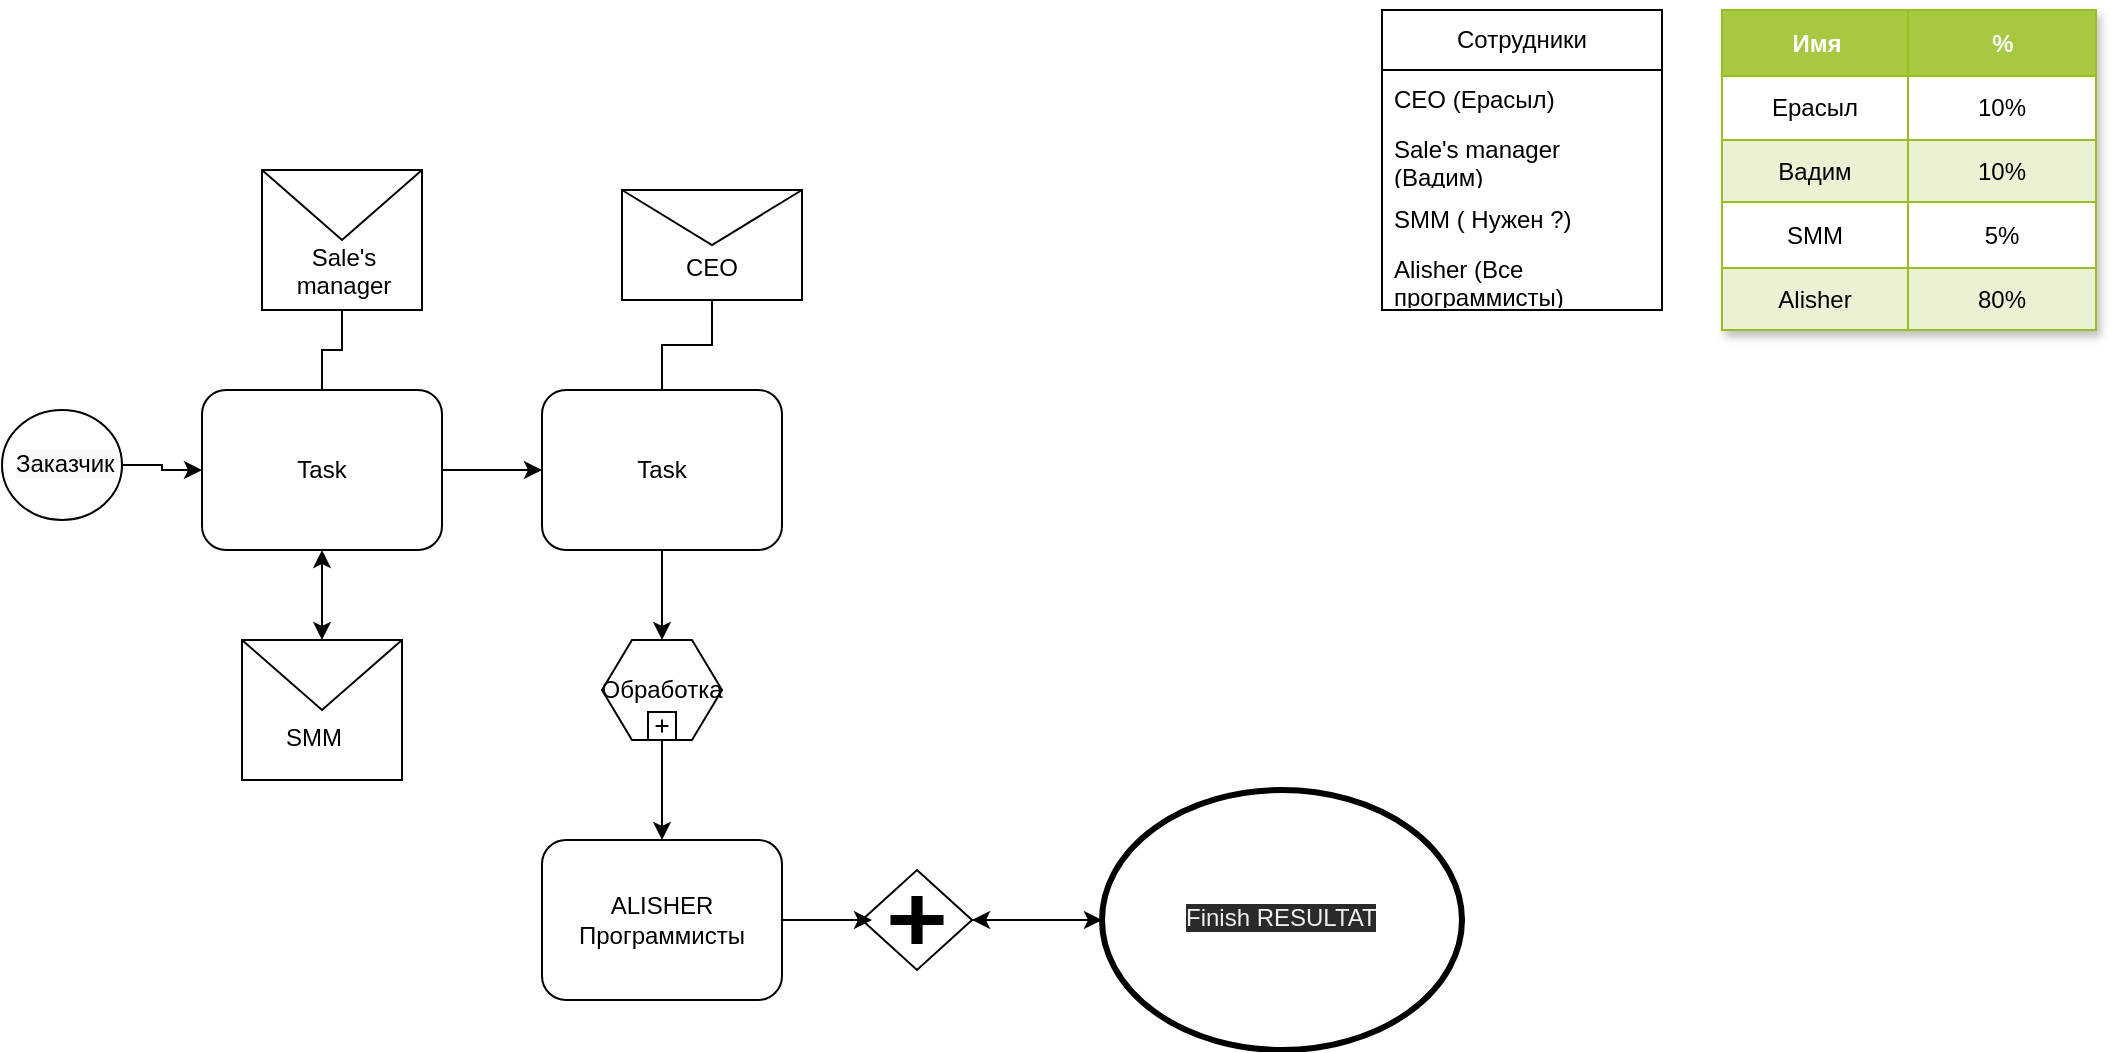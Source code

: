 <mxfile version="20.5.3" type="github">
  <diagram name="Page-1" id="2a216829-ef6e-dabb-86c1-c78162f3ba2b">
    <mxGraphModel dx="729" dy="382" grid="1" gridSize="10" guides="1" tooltips="1" connect="1" arrows="1" fold="1" page="1" pageScale="1" pageWidth="850" pageHeight="1100" background="none" math="0" shadow="0">
      <root>
        <mxCell id="0" />
        <mxCell id="1" parent="0" />
        <mxCell id="7a84cebc1def654-1" value="" style="shape=mxgraph.bpmn.shape;html=1;verticalLabelPosition=bottom;labelBackgroundColor=#ffffff;verticalAlign=top;perimeter=ellipsePerimeter;outline=standard;symbol=general;" parent="1" vertex="1">
          <mxGeometry x="260" y="260" width="60" height="55" as="geometry" />
        </mxCell>
        <mxCell id="7a84cebc1def654-2" value="Task" style="shape=ext;rounded=1;html=1;whiteSpace=wrap;" parent="1" vertex="1">
          <mxGeometry x="360" y="250" width="120" height="80" as="geometry" />
        </mxCell>
        <mxCell id="7a84cebc1def654-3" value="Task" style="shape=ext;rounded=1;html=1;whiteSpace=wrap;" parent="1" vertex="1">
          <mxGeometry x="530" y="250" width="120" height="80" as="geometry" />
        </mxCell>
        <mxCell id="7a84cebc1def654-4" value="" style="shape=message;whiteSpace=wrap;html=1;" parent="1" vertex="1">
          <mxGeometry x="390" y="140" width="80" height="70" as="geometry" />
        </mxCell>
        <mxCell id="7a84cebc1def654-5" value="" style="shape=message;whiteSpace=wrap;html=1;" parent="1" vertex="1">
          <mxGeometry x="570" y="150" width="90" height="55" as="geometry" />
        </mxCell>
        <mxCell id="7a84cebc1def654-6" value="Обработка" style="shape=hexagon;whiteSpace=wrap;html=1;perimeter=hexagonPerimeter;" parent="1" vertex="1">
          <mxGeometry x="560" y="375" width="60" height="50" as="geometry" />
        </mxCell>
        <mxCell id="7a84cebc1def654-7" value="" style="html=1;shape=plus;" parent="7a84cebc1def654-6" vertex="1">
          <mxGeometry x="0.5" y="1" width="14" height="14" relative="1" as="geometry">
            <mxPoint x="-7" y="-14" as="offset" />
          </mxGeometry>
        </mxCell>
        <mxCell id="7a84cebc1def654-8" value="ALISHER Программисты" style="shape=ext;rounded=1;html=1;whiteSpace=wrap;" parent="1" vertex="1">
          <mxGeometry x="530" y="475" width="120" height="80" as="geometry" />
        </mxCell>
        <mxCell id="7a84cebc1def654-24" value="" style="shape=mxgraph.bpmn.shape;html=1;verticalLabelPosition=bottom;labelBackgroundColor=#ffffff;verticalAlign=top;perimeter=rhombusPerimeter;background=gateway;outline=none;symbol=parallelGw;" parent="1" vertex="1">
          <mxGeometry x="690" y="490" width="55" height="50" as="geometry" />
        </mxCell>
        <mxCell id="7a84cebc1def654-36" style="edgeStyle=orthogonalEdgeStyle;rounded=0;html=1;jettySize=auto;orthogonalLoop=1;" parent="1" source="7a84cebc1def654-1" target="7a84cebc1def654-2" edge="1">
          <mxGeometry relative="1" as="geometry" />
        </mxCell>
        <mxCell id="7a84cebc1def654-37" style="edgeStyle=orthogonalEdgeStyle;rounded=0;html=1;jettySize=auto;orthogonalLoop=1;endArrow=none;endFill=0;" parent="1" source="7a84cebc1def654-4" target="7a84cebc1def654-2" edge="1">
          <mxGeometry relative="1" as="geometry" />
        </mxCell>
        <mxCell id="7a84cebc1def654-38" style="edgeStyle=orthogonalEdgeStyle;rounded=0;html=1;jettySize=auto;orthogonalLoop=1;endArrow=none;endFill=0;" parent="1" source="7a84cebc1def654-5" target="7a84cebc1def654-3" edge="1">
          <mxGeometry relative="1" as="geometry" />
        </mxCell>
        <mxCell id="7a84cebc1def654-39" style="edgeStyle=orthogonalEdgeStyle;rounded=0;html=1;jettySize=auto;orthogonalLoop=1;" parent="1" source="7a84cebc1def654-2" target="7a84cebc1def654-3" edge="1">
          <mxGeometry relative="1" as="geometry" />
        </mxCell>
        <mxCell id="7a84cebc1def654-43" style="edgeStyle=orthogonalEdgeStyle;rounded=0;html=1;jettySize=auto;orthogonalLoop=1;startArrow=none;" parent="1" source="7a84cebc1def654-26" target="7a84cebc1def654-24" edge="1">
          <mxGeometry relative="1" as="geometry">
            <mxPoint x="1290.0" y="475" as="targetPoint" />
            <Array as="points" />
            <mxPoint x="1090.0" y="290.0" as="sourcePoint" />
          </mxGeometry>
        </mxCell>
        <mxCell id="7a84cebc1def654-46" style="edgeStyle=orthogonalEdgeStyle;rounded=0;html=1;jettySize=auto;orthogonalLoop=1;" parent="1" source="7a84cebc1def654-24" target="7a84cebc1def654-26" edge="1">
          <mxGeometry relative="1" as="geometry" />
        </mxCell>
        <mxCell id="7a84cebc1def654-47" style="edgeStyle=orthogonalEdgeStyle;rounded=0;html=1;jettySize=auto;orthogonalLoop=1;" parent="1" source="7a84cebc1def654-3" target="7a84cebc1def654-6" edge="1">
          <mxGeometry relative="1" as="geometry" />
        </mxCell>
        <mxCell id="7a84cebc1def654-48" style="edgeStyle=orthogonalEdgeStyle;rounded=0;html=1;jettySize=auto;orthogonalLoop=1;" parent="1" source="7a84cebc1def654-6" target="7a84cebc1def654-8" edge="1">
          <mxGeometry relative="1" as="geometry" />
        </mxCell>
        <mxCell id="7a84cebc1def654-49" style="edgeStyle=orthogonalEdgeStyle;rounded=0;html=1;jettySize=auto;orthogonalLoop=1;" parent="1" source="7a84cebc1def654-8" edge="1">
          <mxGeometry relative="1" as="geometry">
            <mxPoint x="695" y="515" as="targetPoint" />
          </mxGeometry>
        </mxCell>
        <mxCell id="aZ-uhYzSzZujV6YhKrjD-2" value="&lt;span style=&quot;color: rgb(0, 0, 0); font-family: Helvetica; font-size: 12px; font-style: normal; font-variant-ligatures: normal; font-variant-caps: normal; font-weight: 400; letter-spacing: normal; orphans: 2; text-align: center; text-indent: 0px; text-transform: none; widows: 2; word-spacing: 0px; -webkit-text-stroke-width: 0px; background-color: rgb(248, 249, 250); text-decoration-thickness: initial; text-decoration-style: initial; text-decoration-color: initial; float: none; display: inline !important;&quot;&gt;Заказчик&lt;/span&gt;" style="text;whiteSpace=wrap;html=1;" vertex="1" parent="1">
          <mxGeometry x="265" y="272.5" width="50" height="35" as="geometry" />
        </mxCell>
        <mxCell id="aZ-uhYzSzZujV6YhKrjD-3" value="&lt;div style=&quot;text-align: center;&quot;&gt;Sale&#39;s manager&lt;/div&gt;" style="text;whiteSpace=wrap;html=1;" vertex="1" parent="1">
          <mxGeometry x="400" y="170" width="60" height="40" as="geometry" />
        </mxCell>
        <mxCell id="aZ-uhYzSzZujV6YhKrjD-5" value="&lt;div style=&quot;text-align: center;&quot;&gt;&lt;span style=&quot;background-color: initial;&quot;&gt;CEO&lt;/span&gt;&lt;/div&gt;" style="text;whiteSpace=wrap;html=1;" vertex="1" parent="1">
          <mxGeometry x="600" y="175" width="60" height="40" as="geometry" />
        </mxCell>
        <mxCell id="aZ-uhYzSzZujV6YhKrjD-6" value="" style="shape=message;whiteSpace=wrap;html=1;" vertex="1" parent="1">
          <mxGeometry x="380" y="375" width="80" height="70" as="geometry" />
        </mxCell>
        <mxCell id="aZ-uhYzSzZujV6YhKrjD-7" value="&lt;div style=&quot;text-align: center;&quot;&gt;SMM&lt;/div&gt;" style="text;whiteSpace=wrap;html=1;" vertex="1" parent="1">
          <mxGeometry x="400" y="410" width="60" height="40" as="geometry" />
        </mxCell>
        <mxCell id="aZ-uhYzSzZujV6YhKrjD-8" value="" style="endArrow=classic;startArrow=classic;html=1;rounded=0;exitX=0.5;exitY=0;exitDx=0;exitDy=0;" edge="1" parent="1" source="aZ-uhYzSzZujV6YhKrjD-6" target="7a84cebc1def654-2">
          <mxGeometry width="50" height="50" relative="1" as="geometry">
            <mxPoint x="630" y="370" as="sourcePoint" />
            <mxPoint x="680" y="320" as="targetPoint" />
          </mxGeometry>
        </mxCell>
        <mxCell id="7a84cebc1def654-26" value="" style="shape=mxgraph.bpmn.shape;html=1;verticalLabelPosition=bottom;labelBackgroundColor=#ffffff;verticalAlign=top;perimeter=ellipsePerimeter;outline=end;symbol=general;" parent="1" vertex="1">
          <mxGeometry x="810" y="450" width="180" height="130" as="geometry" />
        </mxCell>
        <mxCell id="aZ-uhYzSzZujV6YhKrjD-11" value="&lt;span style=&quot;color: rgb(240, 240, 240); font-family: Helvetica; font-size: 12px; font-style: normal; font-variant-ligatures: normal; font-variant-caps: normal; font-weight: 400; letter-spacing: normal; orphans: 2; text-align: center; text-indent: 0px; text-transform: none; widows: 2; word-spacing: 0px; -webkit-text-stroke-width: 0px; background-color: rgb(42, 42, 42); text-decoration-thickness: initial; text-decoration-style: initial; text-decoration-color: initial; float: none; display: inline !important;&quot;&gt;Finish RESULTAT&lt;/span&gt;" style="text;whiteSpace=wrap;html=1;" vertex="1" parent="1">
          <mxGeometry x="850" y="500" width="110" height="20" as="geometry" />
        </mxCell>
        <mxCell id="aZ-uhYzSzZujV6YhKrjD-13" value="Сотрудники" style="swimlane;fontStyle=0;childLayout=stackLayout;horizontal=1;startSize=30;horizontalStack=0;resizeParent=1;resizeParentMax=0;resizeLast=0;collapsible=1;marginBottom=0;whiteSpace=wrap;html=1;" vertex="1" parent="1">
          <mxGeometry x="950" y="60" width="140" height="150" as="geometry" />
        </mxCell>
        <mxCell id="aZ-uhYzSzZujV6YhKrjD-14" value="CEO (Ерасыл)" style="text;strokeColor=none;fillColor=none;align=left;verticalAlign=middle;spacingLeft=4;spacingRight=4;overflow=hidden;points=[[0,0.5],[1,0.5]];portConstraint=eastwest;rotatable=0;whiteSpace=wrap;html=1;" vertex="1" parent="aZ-uhYzSzZujV6YhKrjD-13">
          <mxGeometry y="30" width="140" height="30" as="geometry" />
        </mxCell>
        <mxCell id="aZ-uhYzSzZujV6YhKrjD-15" value="Sale&#39;s manager (Вадим)" style="text;strokeColor=none;fillColor=none;align=left;verticalAlign=middle;spacingLeft=4;spacingRight=4;overflow=hidden;points=[[0,0.5],[1,0.5]];portConstraint=eastwest;rotatable=0;whiteSpace=wrap;html=1;" vertex="1" parent="aZ-uhYzSzZujV6YhKrjD-13">
          <mxGeometry y="60" width="140" height="30" as="geometry" />
        </mxCell>
        <mxCell id="aZ-uhYzSzZujV6YhKrjD-16" value="SMM ( Нужен ?)" style="text;strokeColor=none;fillColor=none;align=left;verticalAlign=middle;spacingLeft=4;spacingRight=4;overflow=hidden;points=[[0,0.5],[1,0.5]];portConstraint=eastwest;rotatable=0;whiteSpace=wrap;html=1;" vertex="1" parent="aZ-uhYzSzZujV6YhKrjD-13">
          <mxGeometry y="90" width="140" height="30" as="geometry" />
        </mxCell>
        <mxCell id="aZ-uhYzSzZujV6YhKrjD-19" value="Alisher (Все программисты)" style="text;strokeColor=none;fillColor=none;align=left;verticalAlign=middle;spacingLeft=4;spacingRight=4;overflow=hidden;points=[[0,0.5],[1,0.5]];portConstraint=eastwest;rotatable=0;whiteSpace=wrap;html=1;" vertex="1" parent="aZ-uhYzSzZujV6YhKrjD-13">
          <mxGeometry y="120" width="140" height="30" as="geometry" />
        </mxCell>
        <mxCell id="aZ-uhYzSzZujV6YhKrjD-20" value="Assets" style="childLayout=tableLayout;recursiveResize=0;strokeColor=#98bf21;fillColor=#A7C942;shadow=1;" vertex="1" parent="1">
          <mxGeometry x="1120" y="60" width="187" height="160" as="geometry" />
        </mxCell>
        <mxCell id="aZ-uhYzSzZujV6YhKrjD-21" style="shape=tableRow;horizontal=0;startSize=0;swimlaneHead=0;swimlaneBody=0;top=0;left=0;bottom=0;right=0;dropTarget=0;collapsible=0;recursiveResize=0;expand=0;fontStyle=0;strokeColor=inherit;fillColor=#ffffff;" vertex="1" parent="aZ-uhYzSzZujV6YhKrjD-20">
          <mxGeometry width="187" height="33" as="geometry" />
        </mxCell>
        <mxCell id="aZ-uhYzSzZujV6YhKrjD-22" value="Имя" style="connectable=0;recursiveResize=0;strokeColor=inherit;fillColor=#A7C942;align=center;fontStyle=1;fontColor=#FFFFFF;html=1;" vertex="1" parent="aZ-uhYzSzZujV6YhKrjD-21">
          <mxGeometry width="93" height="33" as="geometry">
            <mxRectangle width="93" height="33" as="alternateBounds" />
          </mxGeometry>
        </mxCell>
        <mxCell id="aZ-uhYzSzZujV6YhKrjD-23" value="%" style="connectable=0;recursiveResize=0;strokeColor=inherit;fillColor=#A7C942;align=center;fontStyle=1;fontColor=#FFFFFF;html=1;" vertex="1" parent="aZ-uhYzSzZujV6YhKrjD-21">
          <mxGeometry x="93" width="94" height="33" as="geometry">
            <mxRectangle width="94" height="33" as="alternateBounds" />
          </mxGeometry>
        </mxCell>
        <mxCell id="aZ-uhYzSzZujV6YhKrjD-25" value="" style="shape=tableRow;horizontal=0;startSize=0;swimlaneHead=0;swimlaneBody=0;top=0;left=0;bottom=0;right=0;dropTarget=0;collapsible=0;recursiveResize=0;expand=0;fontStyle=0;strokeColor=inherit;fillColor=#ffffff;" vertex="1" parent="aZ-uhYzSzZujV6YhKrjD-20">
          <mxGeometry y="33" width="187" height="32" as="geometry" />
        </mxCell>
        <mxCell id="aZ-uhYzSzZujV6YhKrjD-26" value="Ерасыл" style="connectable=0;recursiveResize=0;strokeColor=inherit;fillColor=inherit;align=center;whiteSpace=wrap;html=1;" vertex="1" parent="aZ-uhYzSzZujV6YhKrjD-25">
          <mxGeometry width="93" height="32" as="geometry">
            <mxRectangle width="93" height="32" as="alternateBounds" />
          </mxGeometry>
        </mxCell>
        <mxCell id="aZ-uhYzSzZujV6YhKrjD-27" value="10%" style="connectable=0;recursiveResize=0;strokeColor=inherit;fillColor=inherit;align=center;whiteSpace=wrap;html=1;" vertex="1" parent="aZ-uhYzSzZujV6YhKrjD-25">
          <mxGeometry x="93" width="94" height="32" as="geometry">
            <mxRectangle width="94" height="32" as="alternateBounds" />
          </mxGeometry>
        </mxCell>
        <mxCell id="aZ-uhYzSzZujV6YhKrjD-29" value="" style="shape=tableRow;horizontal=0;startSize=0;swimlaneHead=0;swimlaneBody=0;top=0;left=0;bottom=0;right=0;dropTarget=0;collapsible=0;recursiveResize=0;expand=0;fontStyle=1;strokeColor=inherit;fillColor=#EAF2D3;" vertex="1" parent="aZ-uhYzSzZujV6YhKrjD-20">
          <mxGeometry y="65" width="187" height="31" as="geometry" />
        </mxCell>
        <mxCell id="aZ-uhYzSzZujV6YhKrjD-30" value="Вадим" style="connectable=0;recursiveResize=0;strokeColor=inherit;fillColor=inherit;whiteSpace=wrap;html=1;" vertex="1" parent="aZ-uhYzSzZujV6YhKrjD-29">
          <mxGeometry width="93" height="31" as="geometry">
            <mxRectangle width="93" height="31" as="alternateBounds" />
          </mxGeometry>
        </mxCell>
        <mxCell id="aZ-uhYzSzZujV6YhKrjD-31" value="10%" style="connectable=0;recursiveResize=0;strokeColor=inherit;fillColor=inherit;whiteSpace=wrap;html=1;" vertex="1" parent="aZ-uhYzSzZujV6YhKrjD-29">
          <mxGeometry x="93" width="94" height="31" as="geometry">
            <mxRectangle width="94" height="31" as="alternateBounds" />
          </mxGeometry>
        </mxCell>
        <mxCell id="aZ-uhYzSzZujV6YhKrjD-33" value="" style="shape=tableRow;horizontal=0;startSize=0;swimlaneHead=0;swimlaneBody=0;top=0;left=0;bottom=0;right=0;dropTarget=0;collapsible=0;recursiveResize=0;expand=0;fontStyle=0;strokeColor=inherit;fillColor=#ffffff;" vertex="1" parent="aZ-uhYzSzZujV6YhKrjD-20">
          <mxGeometry y="96" width="187" height="33" as="geometry" />
        </mxCell>
        <mxCell id="aZ-uhYzSzZujV6YhKrjD-34" value="SMM" style="connectable=0;recursiveResize=0;strokeColor=inherit;fillColor=inherit;fontStyle=0;align=center;whiteSpace=wrap;html=1;" vertex="1" parent="aZ-uhYzSzZujV6YhKrjD-33">
          <mxGeometry width="93" height="33" as="geometry">
            <mxRectangle width="93" height="33" as="alternateBounds" />
          </mxGeometry>
        </mxCell>
        <mxCell id="aZ-uhYzSzZujV6YhKrjD-35" value="5%" style="connectable=0;recursiveResize=0;strokeColor=inherit;fillColor=inherit;fontStyle=0;align=center;whiteSpace=wrap;html=1;" vertex="1" parent="aZ-uhYzSzZujV6YhKrjD-33">
          <mxGeometry x="93" width="94" height="33" as="geometry">
            <mxRectangle width="94" height="33" as="alternateBounds" />
          </mxGeometry>
        </mxCell>
        <mxCell id="aZ-uhYzSzZujV6YhKrjD-37" value="" style="shape=tableRow;horizontal=0;startSize=0;swimlaneHead=0;swimlaneBody=0;top=0;left=0;bottom=0;right=0;dropTarget=0;collapsible=0;recursiveResize=0;expand=0;fontStyle=1;strokeColor=inherit;fillColor=#EAF2D3;" vertex="1" parent="aZ-uhYzSzZujV6YhKrjD-20">
          <mxGeometry y="129" width="187" height="31" as="geometry" />
        </mxCell>
        <mxCell id="aZ-uhYzSzZujV6YhKrjD-38" value="Alisher" style="connectable=0;recursiveResize=0;strokeColor=inherit;fillColor=inherit;whiteSpace=wrap;html=1;" vertex="1" parent="aZ-uhYzSzZujV6YhKrjD-37">
          <mxGeometry width="93" height="31" as="geometry">
            <mxRectangle width="93" height="31" as="alternateBounds" />
          </mxGeometry>
        </mxCell>
        <mxCell id="aZ-uhYzSzZujV6YhKrjD-39" value="80%" style="connectable=0;recursiveResize=0;strokeColor=inherit;fillColor=inherit;whiteSpace=wrap;html=1;" vertex="1" parent="aZ-uhYzSzZujV6YhKrjD-37">
          <mxGeometry x="93" width="94" height="31" as="geometry">
            <mxRectangle width="94" height="31" as="alternateBounds" />
          </mxGeometry>
        </mxCell>
      </root>
    </mxGraphModel>
  </diagram>
</mxfile>
